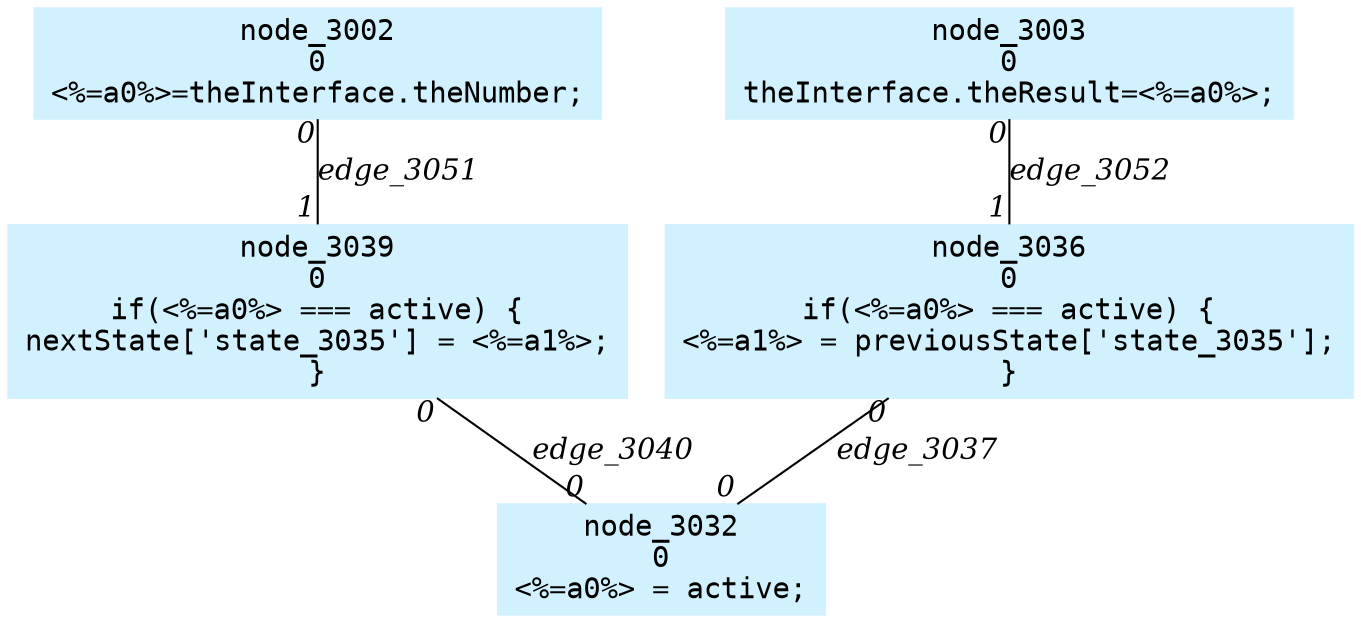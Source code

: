 digraph g{node_3002 [shape=box, style=filled, color="#d1f1ff", fontname="Courier", label="node_3002
0
<%=a0%>=theInterface.theNumber;
" ]
node_3003 [shape=box, style=filled, color="#d1f1ff", fontname="Courier", label="node_3003
0
theInterface.theResult=<%=a0%>;
" ]
node_3032 [shape=box, style=filled, color="#d1f1ff", fontname="Courier", label="node_3032
0
<%=a0%> = active;
" ]
node_3036 [shape=box, style=filled, color="#d1f1ff", fontname="Courier", label="node_3036
0
if(<%=a0%> === active) {
<%=a1%> = previousState['state_3035'];
}
" ]
node_3039 [shape=box, style=filled, color="#d1f1ff", fontname="Courier", label="node_3039
0
if(<%=a0%> === active) {
nextState['state_3035'] = <%=a1%>;
}
" ]
node_3036 -> node_3032 [dir=none, arrowHead=none, fontname="Times-Italic", label="edge_3037",  headlabel="0", taillabel="0" ]
node_3039 -> node_3032 [dir=none, arrowHead=none, fontname="Times-Italic", label="edge_3040",  headlabel="0", taillabel="0" ]
node_3002 -> node_3039 [dir=none, arrowHead=none, fontname="Times-Italic", label="edge_3051",  headlabel="1", taillabel="0" ]
node_3003 -> node_3036 [dir=none, arrowHead=none, fontname="Times-Italic", label="edge_3052",  headlabel="1", taillabel="0" ]
}
